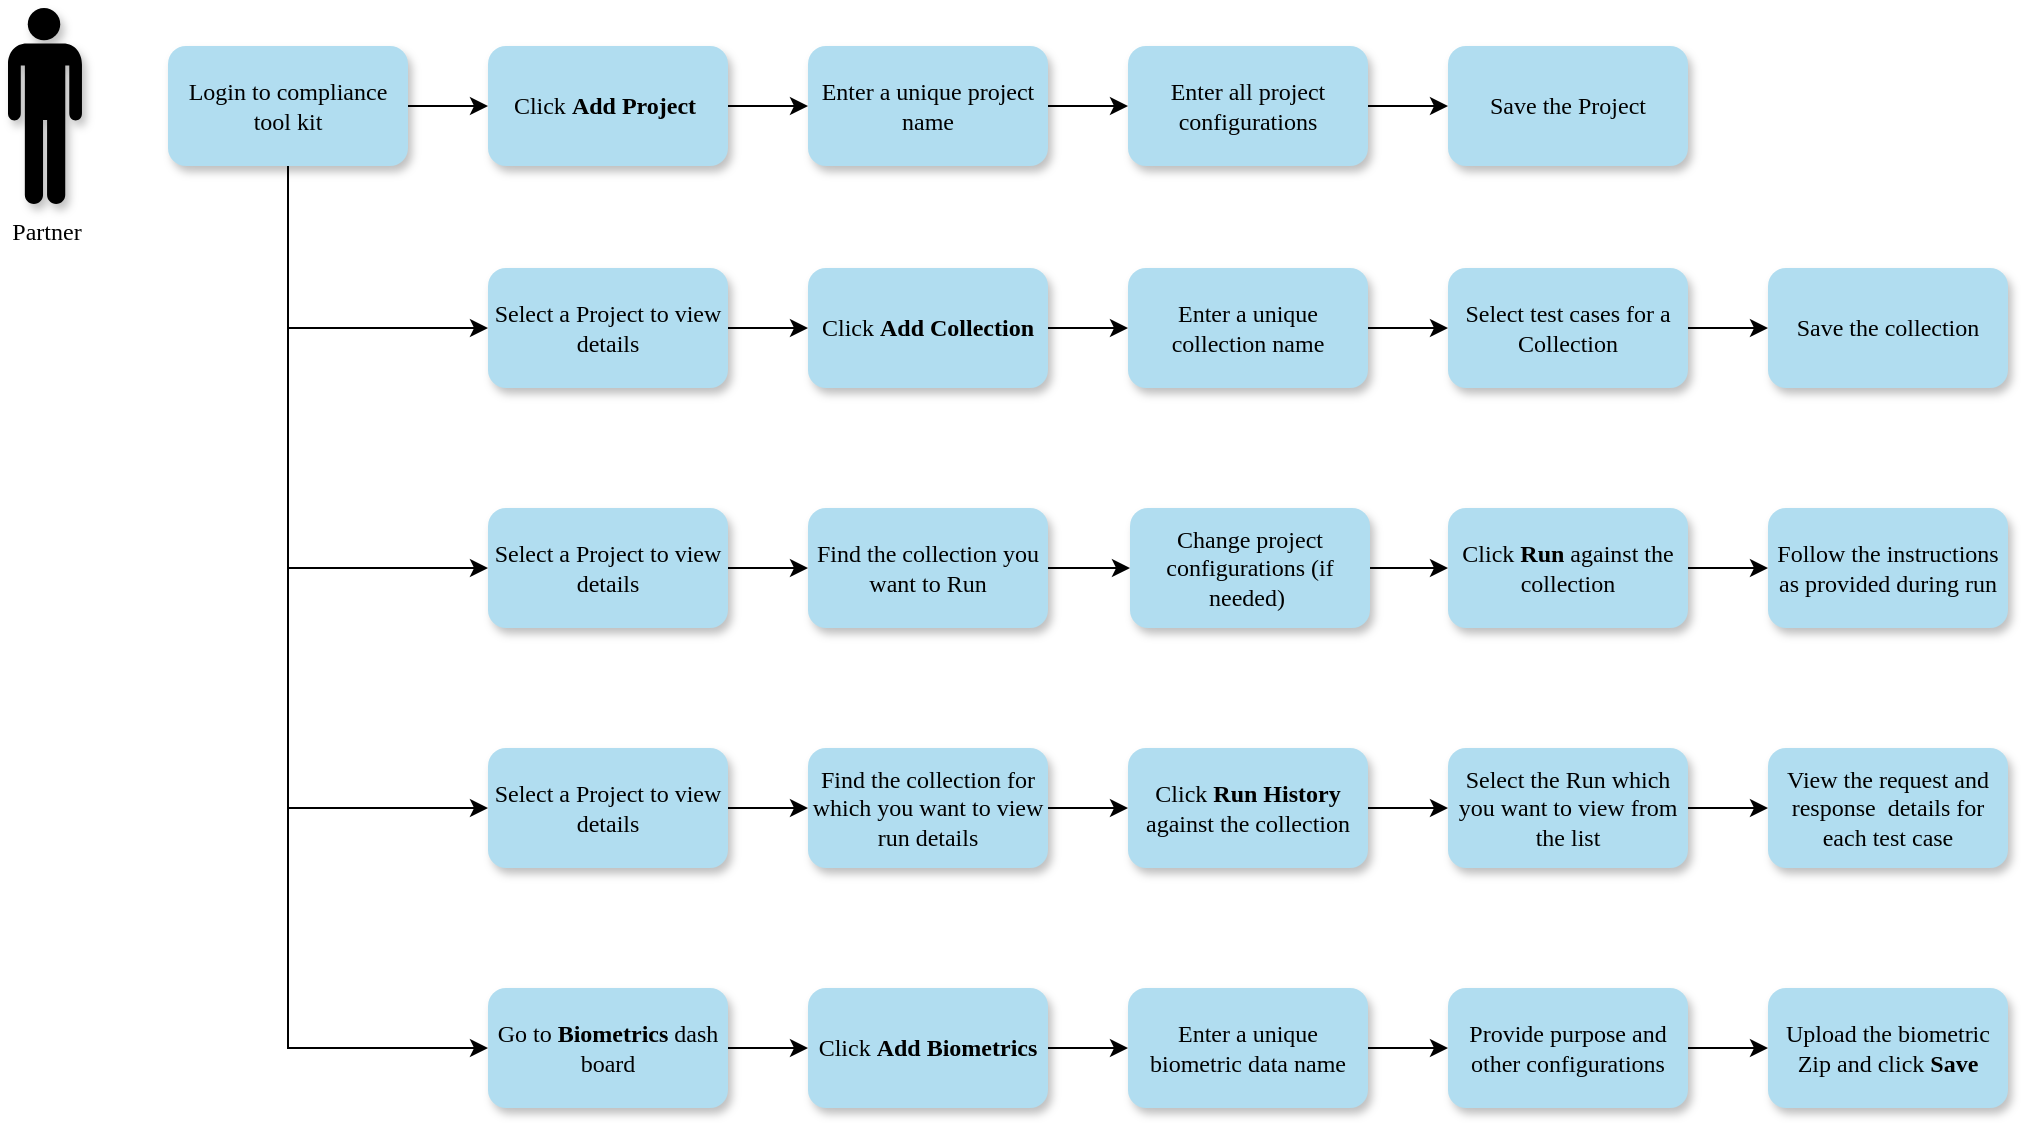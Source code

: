 <mxfile version="20.3.2" type="github">
  <diagram id="o9tZNeWm0_lP8Xm53Yng" name="Page-1">
    <mxGraphModel dx="768" dy="452" grid="1" gridSize="10" guides="1" tooltips="1" connect="1" arrows="1" fold="1" page="1" pageScale="1" pageWidth="1654" pageHeight="1169" math="0" shadow="0">
      <root>
        <mxCell id="0" />
        <mxCell id="1" parent="0" />
        <mxCell id="3cqRgS8WyW1Py6DgZ6-4-2" value="Partner" style="shape=mxgraph.signs.people.man_1;html=1;pointerEvents=1;fillColor=#000000;strokeColor=none;verticalLabelPosition=bottom;verticalAlign=top;align=center;fontFamily=Verdana;shadow=1;" parent="1" vertex="1">
          <mxGeometry x="160" y="190" width="37" height="98" as="geometry" />
        </mxCell>
        <mxCell id="3cqRgS8WyW1Py6DgZ6-4-5" style="edgeStyle=orthogonalEdgeStyle;rounded=0;orthogonalLoop=1;jettySize=auto;html=1;fontFamily=Verdana;" parent="1" source="3cqRgS8WyW1Py6DgZ6-4-3" target="3cqRgS8WyW1Py6DgZ6-4-4" edge="1">
          <mxGeometry relative="1" as="geometry" />
        </mxCell>
        <mxCell id="3cqRgS8WyW1Py6DgZ6-4-18" style="edgeStyle=orthogonalEdgeStyle;rounded=0;orthogonalLoop=1;jettySize=auto;html=1;entryX=0;entryY=0.5;entryDx=0;entryDy=0;fontFamily=Verdana;" parent="1" source="3cqRgS8WyW1Py6DgZ6-4-3" target="3cqRgS8WyW1Py6DgZ6-4-8" edge="1">
          <mxGeometry relative="1" as="geometry">
            <Array as="points">
              <mxPoint x="300" y="350" />
            </Array>
          </mxGeometry>
        </mxCell>
        <mxCell id="3cqRgS8WyW1Py6DgZ6-4-20" style="edgeStyle=orthogonalEdgeStyle;rounded=0;orthogonalLoop=1;jettySize=auto;html=1;entryX=0;entryY=0.5;entryDx=0;entryDy=0;fontFamily=Verdana;" parent="1" source="3cqRgS8WyW1Py6DgZ6-4-3" target="3cqRgS8WyW1Py6DgZ6-4-14" edge="1">
          <mxGeometry relative="1" as="geometry">
            <Array as="points">
              <mxPoint x="300" y="470" />
            </Array>
          </mxGeometry>
        </mxCell>
        <mxCell id="3cqRgS8WyW1Py6DgZ6-4-45" style="edgeStyle=orthogonalEdgeStyle;rounded=0;orthogonalLoop=1;jettySize=auto;html=1;entryX=0;entryY=0.5;entryDx=0;entryDy=0;fontFamily=Verdana;" parent="1" source="3cqRgS8WyW1Py6DgZ6-4-3" target="3cqRgS8WyW1Py6DgZ6-4-32" edge="1">
          <mxGeometry relative="1" as="geometry">
            <Array as="points">
              <mxPoint x="300" y="710" />
            </Array>
          </mxGeometry>
        </mxCell>
        <mxCell id="3cqRgS8WyW1Py6DgZ6-4-55" style="edgeStyle=orthogonalEdgeStyle;rounded=0;orthogonalLoop=1;jettySize=auto;html=1;entryX=0;entryY=0.5;entryDx=0;entryDy=0;fontFamily=Verdana;" parent="1" source="3cqRgS8WyW1Py6DgZ6-4-3" target="3cqRgS8WyW1Py6DgZ6-4-47" edge="1">
          <mxGeometry relative="1" as="geometry">
            <Array as="points">
              <mxPoint x="300" y="590" />
            </Array>
          </mxGeometry>
        </mxCell>
        <mxCell id="3cqRgS8WyW1Py6DgZ6-4-3" value="Login to compliance tool kit" style="rounded=1;whiteSpace=wrap;html=1;fontFamily=Verdana;fillColor=#b1ddf0;strokeColor=none;shadow=1;" parent="1" vertex="1">
          <mxGeometry x="240" y="209" width="120" height="60" as="geometry" />
        </mxCell>
        <mxCell id="3cqRgS8WyW1Py6DgZ6-4-21" style="edgeStyle=orthogonalEdgeStyle;rounded=0;orthogonalLoop=1;jettySize=auto;html=1;exitX=1;exitY=0.5;exitDx=0;exitDy=0;entryX=0;entryY=0.5;entryDx=0;entryDy=0;fontFamily=Verdana;" parent="1" source="3cqRgS8WyW1Py6DgZ6-4-4" target="3cqRgS8WyW1Py6DgZ6-4-13" edge="1">
          <mxGeometry relative="1" as="geometry" />
        </mxCell>
        <mxCell id="3cqRgS8WyW1Py6DgZ6-4-4" value="Click &lt;b&gt;Add Project&lt;/b&gt;&amp;nbsp;" style="rounded=1;whiteSpace=wrap;html=1;fontFamily=Verdana;fillColor=#b1ddf0;strokeColor=none;shadow=1;" parent="1" vertex="1">
          <mxGeometry x="400" y="209" width="120" height="60" as="geometry" />
        </mxCell>
        <mxCell id="3cqRgS8WyW1Py6DgZ6-4-23" style="edgeStyle=orthogonalEdgeStyle;rounded=0;orthogonalLoop=1;jettySize=auto;html=1;exitX=1;exitY=0.5;exitDx=0;exitDy=0;entryX=0;entryY=0.5;entryDx=0;entryDy=0;fontFamily=Verdana;" parent="1" source="3cqRgS8WyW1Py6DgZ6-4-6" target="3cqRgS8WyW1Py6DgZ6-4-7" edge="1">
          <mxGeometry relative="1" as="geometry" />
        </mxCell>
        <mxCell id="3cqRgS8WyW1Py6DgZ6-4-6" value="Enter all project configurations" style="rounded=1;whiteSpace=wrap;html=1;fontFamily=Verdana;fillColor=#b1ddf0;strokeColor=none;shadow=1;" parent="1" vertex="1">
          <mxGeometry x="720" y="209" width="120" height="60" as="geometry" />
        </mxCell>
        <mxCell id="3cqRgS8WyW1Py6DgZ6-4-7" value="Save the Project" style="rounded=1;whiteSpace=wrap;html=1;fontFamily=Verdana;fillColor=#b1ddf0;strokeColor=none;shadow=1;" parent="1" vertex="1">
          <mxGeometry x="880" y="209" width="120" height="60" as="geometry" />
        </mxCell>
        <mxCell id="3cqRgS8WyW1Py6DgZ6-4-24" style="edgeStyle=orthogonalEdgeStyle;rounded=0;orthogonalLoop=1;jettySize=auto;html=1;exitX=1;exitY=0.5;exitDx=0;exitDy=0;entryX=0;entryY=0.5;entryDx=0;entryDy=0;fontFamily=Verdana;" parent="1" source="3cqRgS8WyW1Py6DgZ6-4-8" target="3cqRgS8WyW1Py6DgZ6-4-9" edge="1">
          <mxGeometry relative="1" as="geometry" />
        </mxCell>
        <mxCell id="3cqRgS8WyW1Py6DgZ6-4-8" value="Select a Project to view details" style="rounded=1;whiteSpace=wrap;html=1;fontFamily=Verdana;fillColor=#b1ddf0;strokeColor=none;shadow=1;" parent="1" vertex="1">
          <mxGeometry x="400" y="320" width="120" height="60" as="geometry" />
        </mxCell>
        <mxCell id="3cqRgS8WyW1Py6DgZ6-4-25" style="edgeStyle=orthogonalEdgeStyle;rounded=0;orthogonalLoop=1;jettySize=auto;html=1;entryX=0;entryY=0.5;entryDx=0;entryDy=0;fontFamily=Verdana;" parent="1" source="3cqRgS8WyW1Py6DgZ6-4-9" target="3cqRgS8WyW1Py6DgZ6-4-12" edge="1">
          <mxGeometry relative="1" as="geometry" />
        </mxCell>
        <mxCell id="3cqRgS8WyW1Py6DgZ6-4-9" value="Click &lt;b&gt;Add Collection&lt;/b&gt;" style="rounded=1;whiteSpace=wrap;html=1;fontFamily=Verdana;fillColor=#b1ddf0;strokeColor=none;shadow=1;" parent="1" vertex="1">
          <mxGeometry x="560" y="320" width="120" height="60" as="geometry" />
        </mxCell>
        <mxCell id="3cqRgS8WyW1Py6DgZ6-4-27" style="edgeStyle=orthogonalEdgeStyle;rounded=0;orthogonalLoop=1;jettySize=auto;html=1;entryX=0;entryY=0.5;entryDx=0;entryDy=0;fontFamily=Verdana;" parent="1" source="3cqRgS8WyW1Py6DgZ6-4-10" target="3cqRgS8WyW1Py6DgZ6-4-11" edge="1">
          <mxGeometry relative="1" as="geometry" />
        </mxCell>
        <mxCell id="3cqRgS8WyW1Py6DgZ6-4-10" value="Select test cases for a Collection" style="rounded=1;whiteSpace=wrap;html=1;fontFamily=Verdana;fillColor=#b1ddf0;strokeColor=none;shadow=1;" parent="1" vertex="1">
          <mxGeometry x="880" y="320" width="120" height="60" as="geometry" />
        </mxCell>
        <mxCell id="3cqRgS8WyW1Py6DgZ6-4-11" value="Save the collection" style="rounded=1;whiteSpace=wrap;html=1;fontFamily=Verdana;fillColor=#b1ddf0;strokeColor=none;shadow=1;" parent="1" vertex="1">
          <mxGeometry x="1040" y="320" width="120" height="60" as="geometry" />
        </mxCell>
        <mxCell id="3cqRgS8WyW1Py6DgZ6-4-26" style="edgeStyle=orthogonalEdgeStyle;rounded=0;orthogonalLoop=1;jettySize=auto;html=1;entryX=0;entryY=0.5;entryDx=0;entryDy=0;fontFamily=Verdana;" parent="1" source="3cqRgS8WyW1Py6DgZ6-4-12" target="3cqRgS8WyW1Py6DgZ6-4-10" edge="1">
          <mxGeometry relative="1" as="geometry" />
        </mxCell>
        <mxCell id="3cqRgS8WyW1Py6DgZ6-4-12" value="Enter a unique collection name" style="rounded=1;whiteSpace=wrap;html=1;fontFamily=Verdana;fillColor=#b1ddf0;strokeColor=none;shadow=1;" parent="1" vertex="1">
          <mxGeometry x="720" y="320" width="120" height="60" as="geometry" />
        </mxCell>
        <mxCell id="3cqRgS8WyW1Py6DgZ6-4-22" style="edgeStyle=orthogonalEdgeStyle;rounded=0;orthogonalLoop=1;jettySize=auto;html=1;entryX=0;entryY=0.5;entryDx=0;entryDy=0;fontFamily=Verdana;" parent="1" source="3cqRgS8WyW1Py6DgZ6-4-13" target="3cqRgS8WyW1Py6DgZ6-4-6" edge="1">
          <mxGeometry relative="1" as="geometry" />
        </mxCell>
        <mxCell id="3cqRgS8WyW1Py6DgZ6-4-13" value="Enter a unique project name" style="rounded=1;whiteSpace=wrap;html=1;fontFamily=Verdana;fillColor=#b1ddf0;strokeColor=none;shadow=1;" parent="1" vertex="1">
          <mxGeometry x="560" y="209" width="120" height="60" as="geometry" />
        </mxCell>
        <mxCell id="3cqRgS8WyW1Py6DgZ6-4-28" style="edgeStyle=orthogonalEdgeStyle;rounded=0;orthogonalLoop=1;jettySize=auto;html=1;entryX=0;entryY=0.5;entryDx=0;entryDy=0;fontFamily=Verdana;" parent="1" source="3cqRgS8WyW1Py6DgZ6-4-14" target="3cqRgS8WyW1Py6DgZ6-4-15" edge="1">
          <mxGeometry relative="1" as="geometry" />
        </mxCell>
        <mxCell id="3cqRgS8WyW1Py6DgZ6-4-14" value="Select a Project to view details" style="rounded=1;whiteSpace=wrap;html=1;fontFamily=Verdana;fillColor=#b1ddf0;strokeColor=none;shadow=1;" parent="1" vertex="1">
          <mxGeometry x="400" y="440" width="120" height="60" as="geometry" />
        </mxCell>
        <mxCell id="3cqRgS8WyW1Py6DgZ6-4-29" style="edgeStyle=orthogonalEdgeStyle;rounded=0;orthogonalLoop=1;jettySize=auto;html=1;entryX=0;entryY=0.5;entryDx=0;entryDy=0;fontFamily=Verdana;" parent="1" source="3cqRgS8WyW1Py6DgZ6-4-15" target="3cqRgS8WyW1Py6DgZ6-4-16" edge="1">
          <mxGeometry relative="1" as="geometry" />
        </mxCell>
        <mxCell id="3cqRgS8WyW1Py6DgZ6-4-15" value="Find the collection you want to Run" style="rounded=1;whiteSpace=wrap;html=1;fontFamily=Verdana;fillColor=#b1ddf0;strokeColor=none;shadow=1;" parent="1" vertex="1">
          <mxGeometry x="560" y="440" width="120" height="60" as="geometry" />
        </mxCell>
        <mxCell id="3cqRgS8WyW1Py6DgZ6-4-30" style="edgeStyle=orthogonalEdgeStyle;rounded=0;orthogonalLoop=1;jettySize=auto;html=1;entryX=0;entryY=0.5;entryDx=0;entryDy=0;fontFamily=Verdana;" parent="1" source="3cqRgS8WyW1Py6DgZ6-4-16" target="3cqRgS8WyW1Py6DgZ6-4-17" edge="1">
          <mxGeometry relative="1" as="geometry" />
        </mxCell>
        <mxCell id="3cqRgS8WyW1Py6DgZ6-4-16" value="Change project configurations (if needed)&amp;nbsp;" style="rounded=1;whiteSpace=wrap;html=1;fontFamily=Verdana;fillColor=#b1ddf0;strokeColor=none;shadow=1;" parent="1" vertex="1">
          <mxGeometry x="721" y="440" width="120" height="60" as="geometry" />
        </mxCell>
        <mxCell id="3cqRgS8WyW1Py6DgZ6-4-31" style="edgeStyle=orthogonalEdgeStyle;rounded=0;orthogonalLoop=1;jettySize=auto;html=1;fontFamily=Verdana;" parent="1" source="3cqRgS8WyW1Py6DgZ6-4-17" target="3cqRgS8WyW1Py6DgZ6-4-19" edge="1">
          <mxGeometry relative="1" as="geometry" />
        </mxCell>
        <mxCell id="3cqRgS8WyW1Py6DgZ6-4-17" value="Click &lt;b&gt;Run &lt;/b&gt;against the collection" style="rounded=1;whiteSpace=wrap;html=1;fontFamily=Verdana;fillColor=#b1ddf0;strokeColor=none;shadow=1;" parent="1" vertex="1">
          <mxGeometry x="880" y="440" width="120" height="60" as="geometry" />
        </mxCell>
        <mxCell id="3cqRgS8WyW1Py6DgZ6-4-19" value="Follow the instructions as provided during run" style="rounded=1;whiteSpace=wrap;html=1;fontFamily=Verdana;fillColor=#b1ddf0;strokeColor=none;shadow=1;" parent="1" vertex="1">
          <mxGeometry x="1040" y="440" width="120" height="60" as="geometry" />
        </mxCell>
        <mxCell id="3cqRgS8WyW1Py6DgZ6-4-35" style="edgeStyle=orthogonalEdgeStyle;rounded=0;orthogonalLoop=1;jettySize=auto;html=1;exitX=1;exitY=0.5;exitDx=0;exitDy=0;entryX=0;entryY=0.5;entryDx=0;entryDy=0;fontFamily=Verdana;" parent="1" source="3cqRgS8WyW1Py6DgZ6-4-32" target="3cqRgS8WyW1Py6DgZ6-4-33" edge="1">
          <mxGeometry relative="1" as="geometry" />
        </mxCell>
        <mxCell id="3cqRgS8WyW1Py6DgZ6-4-32" value="Go to &lt;b&gt;Biometrics&lt;/b&gt; dash board" style="rounded=1;whiteSpace=wrap;html=1;fontFamily=Verdana;fillColor=#b1ddf0;strokeColor=none;shadow=1;" parent="1" vertex="1">
          <mxGeometry x="400" y="680" width="120" height="60" as="geometry" />
        </mxCell>
        <mxCell id="3cqRgS8WyW1Py6DgZ6-4-38" style="edgeStyle=orthogonalEdgeStyle;rounded=0;orthogonalLoop=1;jettySize=auto;html=1;entryX=0;entryY=0.5;entryDx=0;entryDy=0;fontFamily=Verdana;" parent="1" source="3cqRgS8WyW1Py6DgZ6-4-33" target="3cqRgS8WyW1Py6DgZ6-4-36" edge="1">
          <mxGeometry relative="1" as="geometry" />
        </mxCell>
        <mxCell id="3cqRgS8WyW1Py6DgZ6-4-33" value="Click &lt;b&gt;Add Biometrics&lt;/b&gt;" style="rounded=1;whiteSpace=wrap;html=1;fontFamily=Verdana;fillColor=#b1ddf0;strokeColor=none;shadow=1;" parent="1" vertex="1">
          <mxGeometry x="560" y="680" width="120" height="60" as="geometry" />
        </mxCell>
        <mxCell id="3cqRgS8WyW1Py6DgZ6-4-40" style="edgeStyle=orthogonalEdgeStyle;rounded=0;orthogonalLoop=1;jettySize=auto;html=1;exitX=1;exitY=0.5;exitDx=0;exitDy=0;entryX=0;entryY=0.5;entryDx=0;entryDy=0;fontFamily=Verdana;" parent="1" source="3cqRgS8WyW1Py6DgZ6-4-36" target="3cqRgS8WyW1Py6DgZ6-4-39" edge="1">
          <mxGeometry relative="1" as="geometry" />
        </mxCell>
        <mxCell id="3cqRgS8WyW1Py6DgZ6-4-36" value="Enter a unique biometric data name" style="rounded=1;whiteSpace=wrap;html=1;fontFamily=Verdana;fillColor=#b1ddf0;strokeColor=none;shadow=1;" parent="1" vertex="1">
          <mxGeometry x="720" y="680" width="120" height="60" as="geometry" />
        </mxCell>
        <mxCell id="3cqRgS8WyW1Py6DgZ6-4-44" style="edgeStyle=orthogonalEdgeStyle;rounded=0;orthogonalLoop=1;jettySize=auto;html=1;entryX=0;entryY=0.5;entryDx=0;entryDy=0;fontFamily=Verdana;" parent="1" source="3cqRgS8WyW1Py6DgZ6-4-39" target="3cqRgS8WyW1Py6DgZ6-4-41" edge="1">
          <mxGeometry relative="1" as="geometry" />
        </mxCell>
        <mxCell id="3cqRgS8WyW1Py6DgZ6-4-39" value="Provide purpose and other configurations" style="rounded=1;whiteSpace=wrap;html=1;fontFamily=Verdana;fillColor=#b1ddf0;strokeColor=none;shadow=1;" parent="1" vertex="1">
          <mxGeometry x="880" y="680" width="120" height="60" as="geometry" />
        </mxCell>
        <mxCell id="3cqRgS8WyW1Py6DgZ6-4-41" value="Upload the biometric Zip and click &lt;b&gt;Save&lt;/b&gt;" style="rounded=1;whiteSpace=wrap;html=1;fontFamily=Verdana;fillColor=#b1ddf0;strokeColor=none;shadow=1;" parent="1" vertex="1">
          <mxGeometry x="1040" y="680" width="120" height="60" as="geometry" />
        </mxCell>
        <mxCell id="3cqRgS8WyW1Py6DgZ6-4-46" style="edgeStyle=orthogonalEdgeStyle;rounded=0;orthogonalLoop=1;jettySize=auto;html=1;exitX=1;exitY=0.5;exitDx=0;exitDy=0;entryX=0;entryY=0.5;entryDx=0;entryDy=0;fontFamily=Verdana;" parent="1" source="3cqRgS8WyW1Py6DgZ6-4-47" target="3cqRgS8WyW1Py6DgZ6-4-49" edge="1">
          <mxGeometry relative="1" as="geometry" />
        </mxCell>
        <mxCell id="3cqRgS8WyW1Py6DgZ6-4-47" value="Select a Project to view details" style="rounded=1;whiteSpace=wrap;html=1;fontFamily=Verdana;fillColor=#b1ddf0;strokeColor=none;shadow=1;" parent="1" vertex="1">
          <mxGeometry x="400" y="560" width="120" height="60" as="geometry" />
        </mxCell>
        <mxCell id="3cqRgS8WyW1Py6DgZ6-4-48" style="edgeStyle=orthogonalEdgeStyle;rounded=0;orthogonalLoop=1;jettySize=auto;html=1;entryX=0;entryY=0.5;entryDx=0;entryDy=0;fontFamily=Verdana;" parent="1" source="3cqRgS8WyW1Py6DgZ6-4-49" target="3cqRgS8WyW1Py6DgZ6-4-51" edge="1">
          <mxGeometry relative="1" as="geometry" />
        </mxCell>
        <mxCell id="3cqRgS8WyW1Py6DgZ6-4-49" value="Find the collection for which you want to view run details" style="rounded=1;whiteSpace=wrap;html=1;fontFamily=Verdana;fillColor=#b1ddf0;strokeColor=none;shadow=1;" parent="1" vertex="1">
          <mxGeometry x="560" y="560" width="120" height="60" as="geometry" />
        </mxCell>
        <mxCell id="3cqRgS8WyW1Py6DgZ6-4-50" style="edgeStyle=orthogonalEdgeStyle;rounded=0;orthogonalLoop=1;jettySize=auto;html=1;exitX=1;exitY=0.5;exitDx=0;exitDy=0;entryX=0;entryY=0.5;entryDx=0;entryDy=0;fontFamily=Verdana;" parent="1" source="3cqRgS8WyW1Py6DgZ6-4-51" target="3cqRgS8WyW1Py6DgZ6-4-53" edge="1">
          <mxGeometry relative="1" as="geometry" />
        </mxCell>
        <mxCell id="3cqRgS8WyW1Py6DgZ6-4-51" value="Click &lt;b&gt;Run History&lt;/b&gt; against the collection" style="rounded=1;whiteSpace=wrap;html=1;fontFamily=Verdana;fillColor=#b1ddf0;strokeColor=none;shadow=1;" parent="1" vertex="1">
          <mxGeometry x="720" y="560" width="120" height="60" as="geometry" />
        </mxCell>
        <mxCell id="3cqRgS8WyW1Py6DgZ6-4-52" style="edgeStyle=orthogonalEdgeStyle;rounded=0;orthogonalLoop=1;jettySize=auto;html=1;entryX=0;entryY=0.5;entryDx=0;entryDy=0;fontFamily=Verdana;" parent="1" source="3cqRgS8WyW1Py6DgZ6-4-53" target="3cqRgS8WyW1Py6DgZ6-4-54" edge="1">
          <mxGeometry relative="1" as="geometry" />
        </mxCell>
        <mxCell id="3cqRgS8WyW1Py6DgZ6-4-53" value="Select the Run which you want to view from the list" style="rounded=1;whiteSpace=wrap;html=1;fontFamily=Verdana;fillColor=#b1ddf0;strokeColor=none;shadow=1;" parent="1" vertex="1">
          <mxGeometry x="880" y="560" width="120" height="60" as="geometry" />
        </mxCell>
        <mxCell id="3cqRgS8WyW1Py6DgZ6-4-54" value="View the request and response&amp;nbsp; details for each test case" style="rounded=1;whiteSpace=wrap;html=1;fontFamily=Verdana;fillColor=#b1ddf0;strokeColor=none;shadow=1;" parent="1" vertex="1">
          <mxGeometry x="1040" y="560" width="120" height="60" as="geometry" />
        </mxCell>
      </root>
    </mxGraphModel>
  </diagram>
</mxfile>
